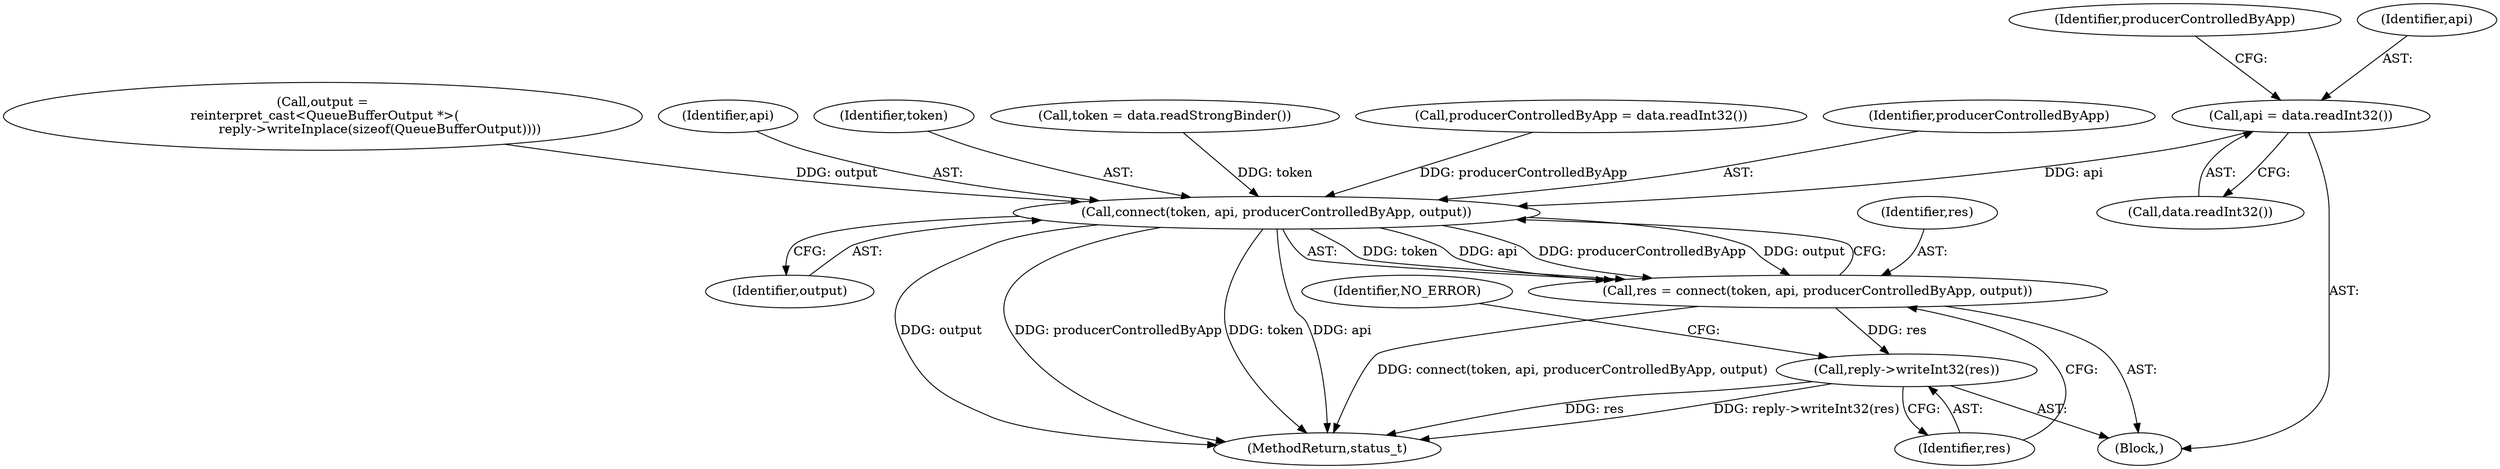 digraph "0_Android_d06421fd37fbb7fd07002e6738fac3a223cb1a62@API" {
"1000325" [label="(Call,api = data.readInt32())"];
"1000342" [label="(Call,connect(token, api, producerControlledByApp, output))"];
"1000340" [label="(Call,res = connect(token, api, producerControlledByApp, output))"];
"1000347" [label="(Call,reply->writeInt32(res))"];
"1000378" [label="(MethodReturn,status_t)"];
"1000341" [label="(Identifier,res)"];
"1000342" [label="(Call,connect(token, api, producerControlledByApp, output))"];
"1000325" [label="(Call,api = data.readInt32())"];
"1000315" [label="(Block,)"];
"1000347" [label="(Call,reply->writeInt32(res))"];
"1000321" [label="(Call,token = data.readStrongBinder())"];
"1000329" [label="(Call,producerControlledByApp = data.readInt32())"];
"1000345" [label="(Identifier,producerControlledByApp)"];
"1000330" [label="(Identifier,producerControlledByApp)"];
"1000340" [label="(Call,res = connect(token, api, producerControlledByApp, output))"];
"1000332" [label="(Call,output =\n reinterpret_cast<QueueBufferOutput *>(\n                            reply->writeInplace(sizeof(QueueBufferOutput))))"];
"1000346" [label="(Identifier,output)"];
"1000350" [label="(Identifier,NO_ERROR)"];
"1000348" [label="(Identifier,res)"];
"1000327" [label="(Call,data.readInt32())"];
"1000344" [label="(Identifier,api)"];
"1000326" [label="(Identifier,api)"];
"1000343" [label="(Identifier,token)"];
"1000325" -> "1000315"  [label="AST: "];
"1000325" -> "1000327"  [label="CFG: "];
"1000326" -> "1000325"  [label="AST: "];
"1000327" -> "1000325"  [label="AST: "];
"1000330" -> "1000325"  [label="CFG: "];
"1000325" -> "1000342"  [label="DDG: api"];
"1000342" -> "1000340"  [label="AST: "];
"1000342" -> "1000346"  [label="CFG: "];
"1000343" -> "1000342"  [label="AST: "];
"1000344" -> "1000342"  [label="AST: "];
"1000345" -> "1000342"  [label="AST: "];
"1000346" -> "1000342"  [label="AST: "];
"1000340" -> "1000342"  [label="CFG: "];
"1000342" -> "1000378"  [label="DDG: api"];
"1000342" -> "1000378"  [label="DDG: token"];
"1000342" -> "1000378"  [label="DDG: output"];
"1000342" -> "1000378"  [label="DDG: producerControlledByApp"];
"1000342" -> "1000340"  [label="DDG: token"];
"1000342" -> "1000340"  [label="DDG: api"];
"1000342" -> "1000340"  [label="DDG: producerControlledByApp"];
"1000342" -> "1000340"  [label="DDG: output"];
"1000321" -> "1000342"  [label="DDG: token"];
"1000329" -> "1000342"  [label="DDG: producerControlledByApp"];
"1000332" -> "1000342"  [label="DDG: output"];
"1000340" -> "1000315"  [label="AST: "];
"1000341" -> "1000340"  [label="AST: "];
"1000348" -> "1000340"  [label="CFG: "];
"1000340" -> "1000378"  [label="DDG: connect(token, api, producerControlledByApp, output)"];
"1000340" -> "1000347"  [label="DDG: res"];
"1000347" -> "1000315"  [label="AST: "];
"1000347" -> "1000348"  [label="CFG: "];
"1000348" -> "1000347"  [label="AST: "];
"1000350" -> "1000347"  [label="CFG: "];
"1000347" -> "1000378"  [label="DDG: res"];
"1000347" -> "1000378"  [label="DDG: reply->writeInt32(res)"];
}
